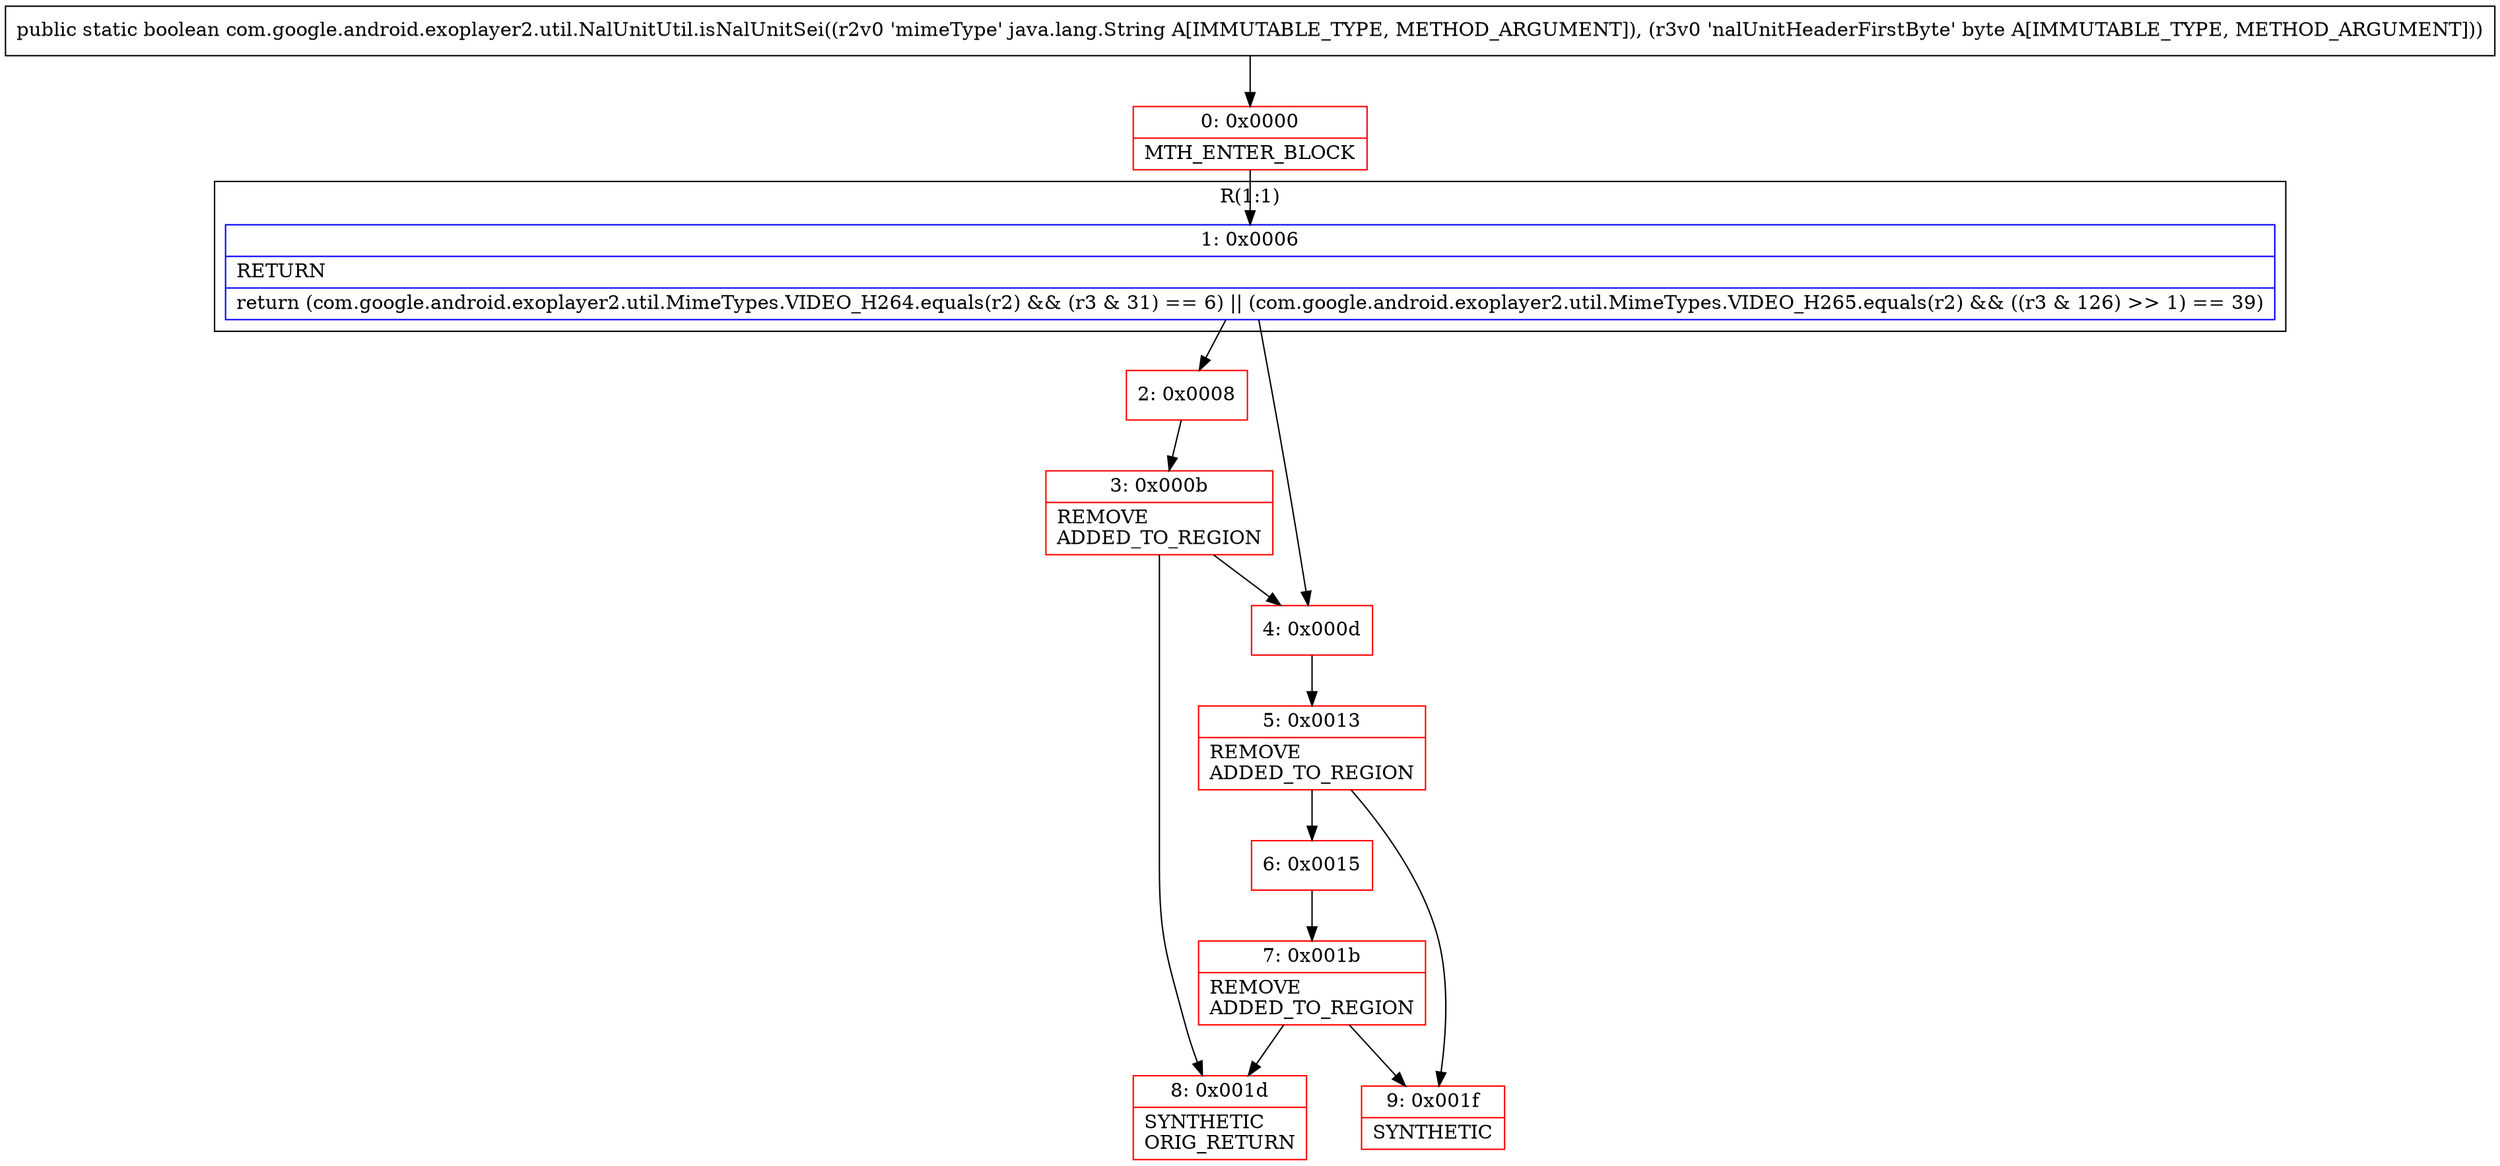 digraph "CFG forcom.google.android.exoplayer2.util.NalUnitUtil.isNalUnitSei(Ljava\/lang\/String;B)Z" {
subgraph cluster_Region_1075399877 {
label = "R(1:1)";
node [shape=record,color=blue];
Node_1 [shape=record,label="{1\:\ 0x0006|RETURN\l|return (com.google.android.exoplayer2.util.MimeTypes.VIDEO_H264.equals(r2) && (r3 & 31) == 6) \|\| (com.google.android.exoplayer2.util.MimeTypes.VIDEO_H265.equals(r2) && ((r3 & 126) \>\> 1) == 39)\l}"];
}
Node_0 [shape=record,color=red,label="{0\:\ 0x0000|MTH_ENTER_BLOCK\l}"];
Node_2 [shape=record,color=red,label="{2\:\ 0x0008}"];
Node_3 [shape=record,color=red,label="{3\:\ 0x000b|REMOVE\lADDED_TO_REGION\l}"];
Node_4 [shape=record,color=red,label="{4\:\ 0x000d}"];
Node_5 [shape=record,color=red,label="{5\:\ 0x0013|REMOVE\lADDED_TO_REGION\l}"];
Node_6 [shape=record,color=red,label="{6\:\ 0x0015}"];
Node_7 [shape=record,color=red,label="{7\:\ 0x001b|REMOVE\lADDED_TO_REGION\l}"];
Node_8 [shape=record,color=red,label="{8\:\ 0x001d|SYNTHETIC\lORIG_RETURN\l}"];
Node_9 [shape=record,color=red,label="{9\:\ 0x001f|SYNTHETIC\l}"];
MethodNode[shape=record,label="{public static boolean com.google.android.exoplayer2.util.NalUnitUtil.isNalUnitSei((r2v0 'mimeType' java.lang.String A[IMMUTABLE_TYPE, METHOD_ARGUMENT]), (r3v0 'nalUnitHeaderFirstByte' byte A[IMMUTABLE_TYPE, METHOD_ARGUMENT])) }"];
MethodNode -> Node_0;
Node_1 -> Node_2;
Node_1 -> Node_4;
Node_0 -> Node_1;
Node_2 -> Node_3;
Node_3 -> Node_4;
Node_3 -> Node_8;
Node_4 -> Node_5;
Node_5 -> Node_6;
Node_5 -> Node_9;
Node_6 -> Node_7;
Node_7 -> Node_8;
Node_7 -> Node_9;
}

